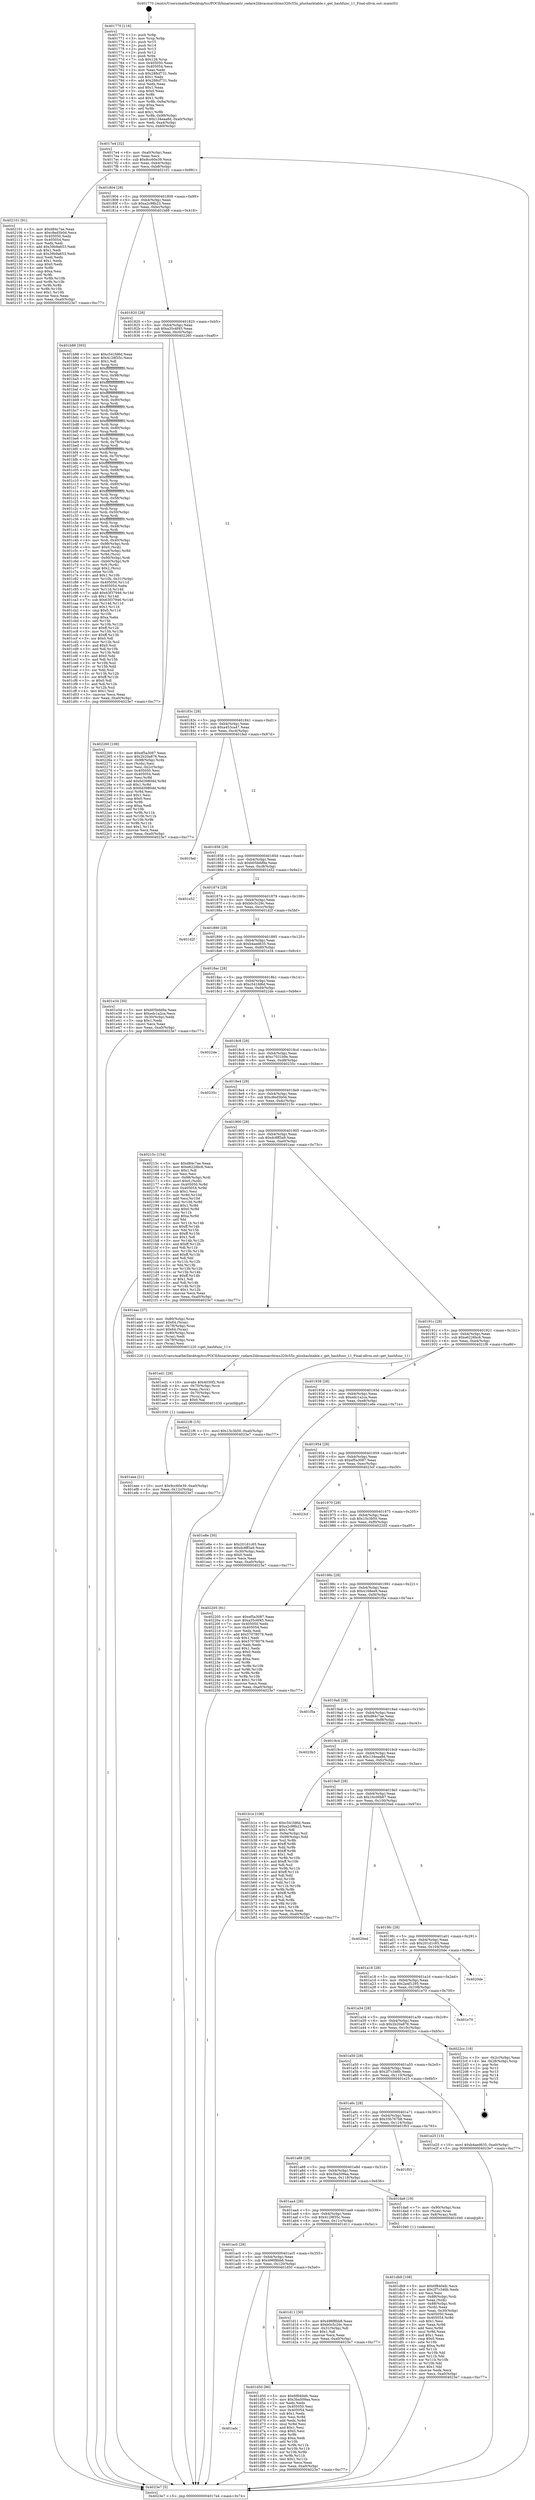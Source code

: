 digraph "0x401770" {
  label = "0x401770 (/mnt/c/Users/mathe/Desktop/tcc/POCII/binaries/extr_radare2librasmarchtms320c55x_plushashtable.c_get_hashfunc_11_Final-ollvm.out::main(0))"
  labelloc = "t"
  node[shape=record]

  Entry [label="",width=0.3,height=0.3,shape=circle,fillcolor=black,style=filled]
  "0x4017e4" [label="{
     0x4017e4 [32]\l
     | [instrs]\l
     &nbsp;&nbsp;0x4017e4 \<+6\>: mov -0xa0(%rbp),%eax\l
     &nbsp;&nbsp;0x4017ea \<+2\>: mov %eax,%ecx\l
     &nbsp;&nbsp;0x4017ec \<+6\>: sub $0x9cc60e39,%ecx\l
     &nbsp;&nbsp;0x4017f2 \<+6\>: mov %eax,-0xb4(%rbp)\l
     &nbsp;&nbsp;0x4017f8 \<+6\>: mov %ecx,-0xb8(%rbp)\l
     &nbsp;&nbsp;0x4017fe \<+6\>: je 0000000000402101 \<main+0x991\>\l
  }"]
  "0x402101" [label="{
     0x402101 [91]\l
     | [instrs]\l
     &nbsp;&nbsp;0x402101 \<+5\>: mov $0xd84c7ae,%eax\l
     &nbsp;&nbsp;0x402106 \<+5\>: mov $0xc8ed5b0d,%ecx\l
     &nbsp;&nbsp;0x40210b \<+7\>: mov 0x405050,%edx\l
     &nbsp;&nbsp;0x402112 \<+7\>: mov 0x405054,%esi\l
     &nbsp;&nbsp;0x402119 \<+2\>: mov %edx,%edi\l
     &nbsp;&nbsp;0x40211b \<+6\>: add $0x39b9a653,%edi\l
     &nbsp;&nbsp;0x402121 \<+3\>: sub $0x1,%edi\l
     &nbsp;&nbsp;0x402124 \<+6\>: sub $0x39b9a653,%edi\l
     &nbsp;&nbsp;0x40212a \<+3\>: imul %edi,%edx\l
     &nbsp;&nbsp;0x40212d \<+3\>: and $0x1,%edx\l
     &nbsp;&nbsp;0x402130 \<+3\>: cmp $0x0,%edx\l
     &nbsp;&nbsp;0x402133 \<+4\>: sete %r8b\l
     &nbsp;&nbsp;0x402137 \<+3\>: cmp $0xa,%esi\l
     &nbsp;&nbsp;0x40213a \<+4\>: setl %r9b\l
     &nbsp;&nbsp;0x40213e \<+3\>: mov %r8b,%r10b\l
     &nbsp;&nbsp;0x402141 \<+3\>: and %r9b,%r10b\l
     &nbsp;&nbsp;0x402144 \<+3\>: xor %r9b,%r8b\l
     &nbsp;&nbsp;0x402147 \<+3\>: or %r8b,%r10b\l
     &nbsp;&nbsp;0x40214a \<+4\>: test $0x1,%r10b\l
     &nbsp;&nbsp;0x40214e \<+3\>: cmovne %ecx,%eax\l
     &nbsp;&nbsp;0x402151 \<+6\>: mov %eax,-0xa0(%rbp)\l
     &nbsp;&nbsp;0x402157 \<+5\>: jmp 00000000004023e7 \<main+0xc77\>\l
  }"]
  "0x401804" [label="{
     0x401804 [28]\l
     | [instrs]\l
     &nbsp;&nbsp;0x401804 \<+5\>: jmp 0000000000401809 \<main+0x99\>\l
     &nbsp;&nbsp;0x401809 \<+6\>: mov -0xb4(%rbp),%eax\l
     &nbsp;&nbsp;0x40180f \<+5\>: sub $0xa2c98b23,%eax\l
     &nbsp;&nbsp;0x401814 \<+6\>: mov %eax,-0xbc(%rbp)\l
     &nbsp;&nbsp;0x40181a \<+6\>: je 0000000000401b88 \<main+0x418\>\l
  }"]
  Exit [label="",width=0.3,height=0.3,shape=circle,fillcolor=black,style=filled,peripheries=2]
  "0x401b88" [label="{
     0x401b88 [393]\l
     | [instrs]\l
     &nbsp;&nbsp;0x401b88 \<+5\>: mov $0xc541fd6d,%eax\l
     &nbsp;&nbsp;0x401b8d \<+5\>: mov $0x4128f35c,%ecx\l
     &nbsp;&nbsp;0x401b92 \<+2\>: mov $0x1,%dl\l
     &nbsp;&nbsp;0x401b94 \<+3\>: mov %rsp,%rsi\l
     &nbsp;&nbsp;0x401b97 \<+4\>: add $0xfffffffffffffff0,%rsi\l
     &nbsp;&nbsp;0x401b9b \<+3\>: mov %rsi,%rsp\l
     &nbsp;&nbsp;0x401b9e \<+7\>: mov %rsi,-0x98(%rbp)\l
     &nbsp;&nbsp;0x401ba5 \<+3\>: mov %rsp,%rsi\l
     &nbsp;&nbsp;0x401ba8 \<+4\>: add $0xfffffffffffffff0,%rsi\l
     &nbsp;&nbsp;0x401bac \<+3\>: mov %rsi,%rsp\l
     &nbsp;&nbsp;0x401baf \<+3\>: mov %rsp,%rdi\l
     &nbsp;&nbsp;0x401bb2 \<+4\>: add $0xfffffffffffffff0,%rdi\l
     &nbsp;&nbsp;0x401bb6 \<+3\>: mov %rdi,%rsp\l
     &nbsp;&nbsp;0x401bb9 \<+7\>: mov %rdi,-0x90(%rbp)\l
     &nbsp;&nbsp;0x401bc0 \<+3\>: mov %rsp,%rdi\l
     &nbsp;&nbsp;0x401bc3 \<+4\>: add $0xfffffffffffffff0,%rdi\l
     &nbsp;&nbsp;0x401bc7 \<+3\>: mov %rdi,%rsp\l
     &nbsp;&nbsp;0x401bca \<+7\>: mov %rdi,-0x88(%rbp)\l
     &nbsp;&nbsp;0x401bd1 \<+3\>: mov %rsp,%rdi\l
     &nbsp;&nbsp;0x401bd4 \<+4\>: add $0xfffffffffffffff0,%rdi\l
     &nbsp;&nbsp;0x401bd8 \<+3\>: mov %rdi,%rsp\l
     &nbsp;&nbsp;0x401bdb \<+4\>: mov %rdi,-0x80(%rbp)\l
     &nbsp;&nbsp;0x401bdf \<+3\>: mov %rsp,%rdi\l
     &nbsp;&nbsp;0x401be2 \<+4\>: add $0xfffffffffffffff0,%rdi\l
     &nbsp;&nbsp;0x401be6 \<+3\>: mov %rdi,%rsp\l
     &nbsp;&nbsp;0x401be9 \<+4\>: mov %rdi,-0x78(%rbp)\l
     &nbsp;&nbsp;0x401bed \<+3\>: mov %rsp,%rdi\l
     &nbsp;&nbsp;0x401bf0 \<+4\>: add $0xfffffffffffffff0,%rdi\l
     &nbsp;&nbsp;0x401bf4 \<+3\>: mov %rdi,%rsp\l
     &nbsp;&nbsp;0x401bf7 \<+4\>: mov %rdi,-0x70(%rbp)\l
     &nbsp;&nbsp;0x401bfb \<+3\>: mov %rsp,%rdi\l
     &nbsp;&nbsp;0x401bfe \<+4\>: add $0xfffffffffffffff0,%rdi\l
     &nbsp;&nbsp;0x401c02 \<+3\>: mov %rdi,%rsp\l
     &nbsp;&nbsp;0x401c05 \<+4\>: mov %rdi,-0x68(%rbp)\l
     &nbsp;&nbsp;0x401c09 \<+3\>: mov %rsp,%rdi\l
     &nbsp;&nbsp;0x401c0c \<+4\>: add $0xfffffffffffffff0,%rdi\l
     &nbsp;&nbsp;0x401c10 \<+3\>: mov %rdi,%rsp\l
     &nbsp;&nbsp;0x401c13 \<+4\>: mov %rdi,-0x60(%rbp)\l
     &nbsp;&nbsp;0x401c17 \<+3\>: mov %rsp,%rdi\l
     &nbsp;&nbsp;0x401c1a \<+4\>: add $0xfffffffffffffff0,%rdi\l
     &nbsp;&nbsp;0x401c1e \<+3\>: mov %rdi,%rsp\l
     &nbsp;&nbsp;0x401c21 \<+4\>: mov %rdi,-0x58(%rbp)\l
     &nbsp;&nbsp;0x401c25 \<+3\>: mov %rsp,%rdi\l
     &nbsp;&nbsp;0x401c28 \<+4\>: add $0xfffffffffffffff0,%rdi\l
     &nbsp;&nbsp;0x401c2c \<+3\>: mov %rdi,%rsp\l
     &nbsp;&nbsp;0x401c2f \<+4\>: mov %rdi,-0x50(%rbp)\l
     &nbsp;&nbsp;0x401c33 \<+3\>: mov %rsp,%rdi\l
     &nbsp;&nbsp;0x401c36 \<+4\>: add $0xfffffffffffffff0,%rdi\l
     &nbsp;&nbsp;0x401c3a \<+3\>: mov %rdi,%rsp\l
     &nbsp;&nbsp;0x401c3d \<+4\>: mov %rdi,-0x48(%rbp)\l
     &nbsp;&nbsp;0x401c41 \<+3\>: mov %rsp,%rdi\l
     &nbsp;&nbsp;0x401c44 \<+4\>: add $0xfffffffffffffff0,%rdi\l
     &nbsp;&nbsp;0x401c48 \<+3\>: mov %rdi,%rsp\l
     &nbsp;&nbsp;0x401c4b \<+4\>: mov %rdi,-0x40(%rbp)\l
     &nbsp;&nbsp;0x401c4f \<+7\>: mov -0x98(%rbp),%rdi\l
     &nbsp;&nbsp;0x401c56 \<+6\>: movl $0x0,(%rdi)\l
     &nbsp;&nbsp;0x401c5c \<+7\>: mov -0xa4(%rbp),%r8d\l
     &nbsp;&nbsp;0x401c63 \<+3\>: mov %r8d,(%rsi)\l
     &nbsp;&nbsp;0x401c66 \<+7\>: mov -0x90(%rbp),%rdi\l
     &nbsp;&nbsp;0x401c6d \<+7\>: mov -0xb0(%rbp),%r9\l
     &nbsp;&nbsp;0x401c74 \<+3\>: mov %r9,(%rdi)\l
     &nbsp;&nbsp;0x401c77 \<+3\>: cmpl $0x2,(%rsi)\l
     &nbsp;&nbsp;0x401c7a \<+4\>: setne %r10b\l
     &nbsp;&nbsp;0x401c7e \<+4\>: and $0x1,%r10b\l
     &nbsp;&nbsp;0x401c82 \<+4\>: mov %r10b,-0x31(%rbp)\l
     &nbsp;&nbsp;0x401c86 \<+8\>: mov 0x405050,%r11d\l
     &nbsp;&nbsp;0x401c8e \<+7\>: mov 0x405054,%ebx\l
     &nbsp;&nbsp;0x401c95 \<+3\>: mov %r11d,%r14d\l
     &nbsp;&nbsp;0x401c98 \<+7\>: add $0x63f37946,%r14d\l
     &nbsp;&nbsp;0x401c9f \<+4\>: sub $0x1,%r14d\l
     &nbsp;&nbsp;0x401ca3 \<+7\>: sub $0x63f37946,%r14d\l
     &nbsp;&nbsp;0x401caa \<+4\>: imul %r14d,%r11d\l
     &nbsp;&nbsp;0x401cae \<+4\>: and $0x1,%r11d\l
     &nbsp;&nbsp;0x401cb2 \<+4\>: cmp $0x0,%r11d\l
     &nbsp;&nbsp;0x401cb6 \<+4\>: sete %r10b\l
     &nbsp;&nbsp;0x401cba \<+3\>: cmp $0xa,%ebx\l
     &nbsp;&nbsp;0x401cbd \<+4\>: setl %r15b\l
     &nbsp;&nbsp;0x401cc1 \<+3\>: mov %r10b,%r12b\l
     &nbsp;&nbsp;0x401cc4 \<+4\>: xor $0xff,%r12b\l
     &nbsp;&nbsp;0x401cc8 \<+3\>: mov %r15b,%r13b\l
     &nbsp;&nbsp;0x401ccb \<+4\>: xor $0xff,%r13b\l
     &nbsp;&nbsp;0x401ccf \<+3\>: xor $0x0,%dl\l
     &nbsp;&nbsp;0x401cd2 \<+3\>: mov %r12b,%sil\l
     &nbsp;&nbsp;0x401cd5 \<+4\>: and $0x0,%sil\l
     &nbsp;&nbsp;0x401cd9 \<+3\>: and %dl,%r10b\l
     &nbsp;&nbsp;0x401cdc \<+3\>: mov %r13b,%dil\l
     &nbsp;&nbsp;0x401cdf \<+4\>: and $0x0,%dil\l
     &nbsp;&nbsp;0x401ce3 \<+3\>: and %dl,%r15b\l
     &nbsp;&nbsp;0x401ce6 \<+3\>: or %r10b,%sil\l
     &nbsp;&nbsp;0x401ce9 \<+3\>: or %r15b,%dil\l
     &nbsp;&nbsp;0x401cec \<+3\>: xor %dil,%sil\l
     &nbsp;&nbsp;0x401cef \<+3\>: or %r13b,%r12b\l
     &nbsp;&nbsp;0x401cf2 \<+4\>: xor $0xff,%r12b\l
     &nbsp;&nbsp;0x401cf6 \<+3\>: or $0x0,%dl\l
     &nbsp;&nbsp;0x401cf9 \<+3\>: and %dl,%r12b\l
     &nbsp;&nbsp;0x401cfc \<+3\>: or %r12b,%sil\l
     &nbsp;&nbsp;0x401cff \<+4\>: test $0x1,%sil\l
     &nbsp;&nbsp;0x401d03 \<+3\>: cmovne %ecx,%eax\l
     &nbsp;&nbsp;0x401d06 \<+6\>: mov %eax,-0xa0(%rbp)\l
     &nbsp;&nbsp;0x401d0c \<+5\>: jmp 00000000004023e7 \<main+0xc77\>\l
  }"]
  "0x401820" [label="{
     0x401820 [28]\l
     | [instrs]\l
     &nbsp;&nbsp;0x401820 \<+5\>: jmp 0000000000401825 \<main+0xb5\>\l
     &nbsp;&nbsp;0x401825 \<+6\>: mov -0xb4(%rbp),%eax\l
     &nbsp;&nbsp;0x40182b \<+5\>: sub $0xa35c6f45,%eax\l
     &nbsp;&nbsp;0x401830 \<+6\>: mov %eax,-0xc0(%rbp)\l
     &nbsp;&nbsp;0x401836 \<+6\>: je 0000000000402260 \<main+0xaf0\>\l
  }"]
  "0x401eee" [label="{
     0x401eee [21]\l
     | [instrs]\l
     &nbsp;&nbsp;0x401eee \<+10\>: movl $0x9cc60e39,-0xa0(%rbp)\l
     &nbsp;&nbsp;0x401ef8 \<+6\>: mov %eax,-0x12c(%rbp)\l
     &nbsp;&nbsp;0x401efe \<+5\>: jmp 00000000004023e7 \<main+0xc77\>\l
  }"]
  "0x402260" [label="{
     0x402260 [108]\l
     | [instrs]\l
     &nbsp;&nbsp;0x402260 \<+5\>: mov $0xef5a3087,%eax\l
     &nbsp;&nbsp;0x402265 \<+5\>: mov $0x2b20a876,%ecx\l
     &nbsp;&nbsp;0x40226a \<+7\>: mov -0x98(%rbp),%rdx\l
     &nbsp;&nbsp;0x402271 \<+2\>: mov (%rdx),%esi\l
     &nbsp;&nbsp;0x402273 \<+3\>: mov %esi,-0x2c(%rbp)\l
     &nbsp;&nbsp;0x402276 \<+7\>: mov 0x405050,%esi\l
     &nbsp;&nbsp;0x40227d \<+7\>: mov 0x405054,%edi\l
     &nbsp;&nbsp;0x402284 \<+3\>: mov %esi,%r8d\l
     &nbsp;&nbsp;0x402287 \<+7\>: add $0x6d3980dd,%r8d\l
     &nbsp;&nbsp;0x40228e \<+4\>: sub $0x1,%r8d\l
     &nbsp;&nbsp;0x402292 \<+7\>: sub $0x6d3980dd,%r8d\l
     &nbsp;&nbsp;0x402299 \<+4\>: imul %r8d,%esi\l
     &nbsp;&nbsp;0x40229d \<+3\>: and $0x1,%esi\l
     &nbsp;&nbsp;0x4022a0 \<+3\>: cmp $0x0,%esi\l
     &nbsp;&nbsp;0x4022a3 \<+4\>: sete %r9b\l
     &nbsp;&nbsp;0x4022a7 \<+3\>: cmp $0xa,%edi\l
     &nbsp;&nbsp;0x4022aa \<+4\>: setl %r10b\l
     &nbsp;&nbsp;0x4022ae \<+3\>: mov %r9b,%r11b\l
     &nbsp;&nbsp;0x4022b1 \<+3\>: and %r10b,%r11b\l
     &nbsp;&nbsp;0x4022b4 \<+3\>: xor %r10b,%r9b\l
     &nbsp;&nbsp;0x4022b7 \<+3\>: or %r9b,%r11b\l
     &nbsp;&nbsp;0x4022ba \<+4\>: test $0x1,%r11b\l
     &nbsp;&nbsp;0x4022be \<+3\>: cmovne %ecx,%eax\l
     &nbsp;&nbsp;0x4022c1 \<+6\>: mov %eax,-0xa0(%rbp)\l
     &nbsp;&nbsp;0x4022c7 \<+5\>: jmp 00000000004023e7 \<main+0xc77\>\l
  }"]
  "0x40183c" [label="{
     0x40183c [28]\l
     | [instrs]\l
     &nbsp;&nbsp;0x40183c \<+5\>: jmp 0000000000401841 \<main+0xd1\>\l
     &nbsp;&nbsp;0x401841 \<+6\>: mov -0xb4(%rbp),%eax\l
     &nbsp;&nbsp;0x401847 \<+5\>: sub $0xa453ca47,%eax\l
     &nbsp;&nbsp;0x40184c \<+6\>: mov %eax,-0xc4(%rbp)\l
     &nbsp;&nbsp;0x401852 \<+6\>: je 0000000000401fed \<main+0x87d\>\l
  }"]
  "0x401ed1" [label="{
     0x401ed1 [29]\l
     | [instrs]\l
     &nbsp;&nbsp;0x401ed1 \<+10\>: movabs $0x4030f2,%rdi\l
     &nbsp;&nbsp;0x401edb \<+4\>: mov -0x70(%rbp),%rcx\l
     &nbsp;&nbsp;0x401edf \<+2\>: mov %eax,(%rcx)\l
     &nbsp;&nbsp;0x401ee1 \<+4\>: mov -0x70(%rbp),%rcx\l
     &nbsp;&nbsp;0x401ee5 \<+2\>: mov (%rcx),%esi\l
     &nbsp;&nbsp;0x401ee7 \<+2\>: mov $0x0,%al\l
     &nbsp;&nbsp;0x401ee9 \<+5\>: call 0000000000401030 \<printf@plt\>\l
     | [calls]\l
     &nbsp;&nbsp;0x401030 \{1\} (unknown)\l
  }"]
  "0x401fed" [label="{
     0x401fed\l
  }", style=dashed]
  "0x401858" [label="{
     0x401858 [28]\l
     | [instrs]\l
     &nbsp;&nbsp;0x401858 \<+5\>: jmp 000000000040185d \<main+0xed\>\l
     &nbsp;&nbsp;0x40185d \<+6\>: mov -0xb4(%rbp),%eax\l
     &nbsp;&nbsp;0x401863 \<+5\>: sub $0xb05bdd9a,%eax\l
     &nbsp;&nbsp;0x401868 \<+6\>: mov %eax,-0xc8(%rbp)\l
     &nbsp;&nbsp;0x40186e \<+6\>: je 0000000000401e52 \<main+0x6e2\>\l
  }"]
  "0x401db9" [label="{
     0x401db9 [108]\l
     | [instrs]\l
     &nbsp;&nbsp;0x401db9 \<+5\>: mov $0x6f840efc,%ecx\l
     &nbsp;&nbsp;0x401dbe \<+5\>: mov $0x2f7c346b,%edx\l
     &nbsp;&nbsp;0x401dc3 \<+2\>: xor %esi,%esi\l
     &nbsp;&nbsp;0x401dc5 \<+7\>: mov -0x88(%rbp),%rdi\l
     &nbsp;&nbsp;0x401dcc \<+2\>: mov %eax,(%rdi)\l
     &nbsp;&nbsp;0x401dce \<+7\>: mov -0x88(%rbp),%rdi\l
     &nbsp;&nbsp;0x401dd5 \<+2\>: mov (%rdi),%eax\l
     &nbsp;&nbsp;0x401dd7 \<+3\>: mov %eax,-0x30(%rbp)\l
     &nbsp;&nbsp;0x401dda \<+7\>: mov 0x405050,%eax\l
     &nbsp;&nbsp;0x401de1 \<+8\>: mov 0x405054,%r8d\l
     &nbsp;&nbsp;0x401de9 \<+3\>: sub $0x1,%esi\l
     &nbsp;&nbsp;0x401dec \<+3\>: mov %eax,%r9d\l
     &nbsp;&nbsp;0x401def \<+3\>: add %esi,%r9d\l
     &nbsp;&nbsp;0x401df2 \<+4\>: imul %r9d,%eax\l
     &nbsp;&nbsp;0x401df6 \<+3\>: and $0x1,%eax\l
     &nbsp;&nbsp;0x401df9 \<+3\>: cmp $0x0,%eax\l
     &nbsp;&nbsp;0x401dfc \<+4\>: sete %r10b\l
     &nbsp;&nbsp;0x401e00 \<+4\>: cmp $0xa,%r8d\l
     &nbsp;&nbsp;0x401e04 \<+4\>: setl %r11b\l
     &nbsp;&nbsp;0x401e08 \<+3\>: mov %r10b,%bl\l
     &nbsp;&nbsp;0x401e0b \<+3\>: and %r11b,%bl\l
     &nbsp;&nbsp;0x401e0e \<+3\>: xor %r11b,%r10b\l
     &nbsp;&nbsp;0x401e11 \<+3\>: or %r10b,%bl\l
     &nbsp;&nbsp;0x401e14 \<+3\>: test $0x1,%bl\l
     &nbsp;&nbsp;0x401e17 \<+3\>: cmovne %edx,%ecx\l
     &nbsp;&nbsp;0x401e1a \<+6\>: mov %ecx,-0xa0(%rbp)\l
     &nbsp;&nbsp;0x401e20 \<+5\>: jmp 00000000004023e7 \<main+0xc77\>\l
  }"]
  "0x401e52" [label="{
     0x401e52\l
  }", style=dashed]
  "0x401874" [label="{
     0x401874 [28]\l
     | [instrs]\l
     &nbsp;&nbsp;0x401874 \<+5\>: jmp 0000000000401879 \<main+0x109\>\l
     &nbsp;&nbsp;0x401879 \<+6\>: mov -0xb4(%rbp),%eax\l
     &nbsp;&nbsp;0x40187f \<+5\>: sub $0xb0c5c29c,%eax\l
     &nbsp;&nbsp;0x401884 \<+6\>: mov %eax,-0xcc(%rbp)\l
     &nbsp;&nbsp;0x40188a \<+6\>: je 0000000000401d2f \<main+0x5bf\>\l
  }"]
  "0x401adc" [label="{
     0x401adc\l
  }", style=dashed]
  "0x401d2f" [label="{
     0x401d2f\l
  }", style=dashed]
  "0x401890" [label="{
     0x401890 [28]\l
     | [instrs]\l
     &nbsp;&nbsp;0x401890 \<+5\>: jmp 0000000000401895 \<main+0x125\>\l
     &nbsp;&nbsp;0x401895 \<+6\>: mov -0xb4(%rbp),%eax\l
     &nbsp;&nbsp;0x40189b \<+5\>: sub $0xb4aed635,%eax\l
     &nbsp;&nbsp;0x4018a0 \<+6\>: mov %eax,-0xd0(%rbp)\l
     &nbsp;&nbsp;0x4018a6 \<+6\>: je 0000000000401e34 \<main+0x6c4\>\l
  }"]
  "0x401d50" [label="{
     0x401d50 [86]\l
     | [instrs]\l
     &nbsp;&nbsp;0x401d50 \<+5\>: mov $0x6f840efc,%eax\l
     &nbsp;&nbsp;0x401d55 \<+5\>: mov $0x3ba509aa,%ecx\l
     &nbsp;&nbsp;0x401d5a \<+2\>: xor %edx,%edx\l
     &nbsp;&nbsp;0x401d5c \<+7\>: mov 0x405050,%esi\l
     &nbsp;&nbsp;0x401d63 \<+7\>: mov 0x405054,%edi\l
     &nbsp;&nbsp;0x401d6a \<+3\>: sub $0x1,%edx\l
     &nbsp;&nbsp;0x401d6d \<+3\>: mov %esi,%r8d\l
     &nbsp;&nbsp;0x401d70 \<+3\>: add %edx,%r8d\l
     &nbsp;&nbsp;0x401d73 \<+4\>: imul %r8d,%esi\l
     &nbsp;&nbsp;0x401d77 \<+3\>: and $0x1,%esi\l
     &nbsp;&nbsp;0x401d7a \<+3\>: cmp $0x0,%esi\l
     &nbsp;&nbsp;0x401d7d \<+4\>: sete %r9b\l
     &nbsp;&nbsp;0x401d81 \<+3\>: cmp $0xa,%edi\l
     &nbsp;&nbsp;0x401d84 \<+4\>: setl %r10b\l
     &nbsp;&nbsp;0x401d88 \<+3\>: mov %r9b,%r11b\l
     &nbsp;&nbsp;0x401d8b \<+3\>: and %r10b,%r11b\l
     &nbsp;&nbsp;0x401d8e \<+3\>: xor %r10b,%r9b\l
     &nbsp;&nbsp;0x401d91 \<+3\>: or %r9b,%r11b\l
     &nbsp;&nbsp;0x401d94 \<+4\>: test $0x1,%r11b\l
     &nbsp;&nbsp;0x401d98 \<+3\>: cmovne %ecx,%eax\l
     &nbsp;&nbsp;0x401d9b \<+6\>: mov %eax,-0xa0(%rbp)\l
     &nbsp;&nbsp;0x401da1 \<+5\>: jmp 00000000004023e7 \<main+0xc77\>\l
  }"]
  "0x401e34" [label="{
     0x401e34 [30]\l
     | [instrs]\l
     &nbsp;&nbsp;0x401e34 \<+5\>: mov $0xb05bdd9a,%eax\l
     &nbsp;&nbsp;0x401e39 \<+5\>: mov $0xedc1a2ca,%ecx\l
     &nbsp;&nbsp;0x401e3e \<+3\>: mov -0x30(%rbp),%edx\l
     &nbsp;&nbsp;0x401e41 \<+3\>: cmp $0x1,%edx\l
     &nbsp;&nbsp;0x401e44 \<+3\>: cmovl %ecx,%eax\l
     &nbsp;&nbsp;0x401e47 \<+6\>: mov %eax,-0xa0(%rbp)\l
     &nbsp;&nbsp;0x401e4d \<+5\>: jmp 00000000004023e7 \<main+0xc77\>\l
  }"]
  "0x4018ac" [label="{
     0x4018ac [28]\l
     | [instrs]\l
     &nbsp;&nbsp;0x4018ac \<+5\>: jmp 00000000004018b1 \<main+0x141\>\l
     &nbsp;&nbsp;0x4018b1 \<+6\>: mov -0xb4(%rbp),%eax\l
     &nbsp;&nbsp;0x4018b7 \<+5\>: sub $0xc541fd6d,%eax\l
     &nbsp;&nbsp;0x4018bc \<+6\>: mov %eax,-0xd4(%rbp)\l
     &nbsp;&nbsp;0x4018c2 \<+6\>: je 00000000004022de \<main+0xb6e\>\l
  }"]
  "0x401ac0" [label="{
     0x401ac0 [28]\l
     | [instrs]\l
     &nbsp;&nbsp;0x401ac0 \<+5\>: jmp 0000000000401ac5 \<main+0x355\>\l
     &nbsp;&nbsp;0x401ac5 \<+6\>: mov -0xb4(%rbp),%eax\l
     &nbsp;&nbsp;0x401acb \<+5\>: sub $0x496f8bb8,%eax\l
     &nbsp;&nbsp;0x401ad0 \<+6\>: mov %eax,-0x120(%rbp)\l
     &nbsp;&nbsp;0x401ad6 \<+6\>: je 0000000000401d50 \<main+0x5e0\>\l
  }"]
  "0x4022de" [label="{
     0x4022de\l
  }", style=dashed]
  "0x4018c8" [label="{
     0x4018c8 [28]\l
     | [instrs]\l
     &nbsp;&nbsp;0x4018c8 \<+5\>: jmp 00000000004018cd \<main+0x15d\>\l
     &nbsp;&nbsp;0x4018cd \<+6\>: mov -0xb4(%rbp),%eax\l
     &nbsp;&nbsp;0x4018d3 \<+5\>: sub $0xc7031b9e,%eax\l
     &nbsp;&nbsp;0x4018d8 \<+6\>: mov %eax,-0xd8(%rbp)\l
     &nbsp;&nbsp;0x4018de \<+6\>: je 000000000040235c \<main+0xbec\>\l
  }"]
  "0x401d11" [label="{
     0x401d11 [30]\l
     | [instrs]\l
     &nbsp;&nbsp;0x401d11 \<+5\>: mov $0x496f8bb8,%eax\l
     &nbsp;&nbsp;0x401d16 \<+5\>: mov $0xb0c5c29c,%ecx\l
     &nbsp;&nbsp;0x401d1b \<+3\>: mov -0x31(%rbp),%dl\l
     &nbsp;&nbsp;0x401d1e \<+3\>: test $0x1,%dl\l
     &nbsp;&nbsp;0x401d21 \<+3\>: cmovne %ecx,%eax\l
     &nbsp;&nbsp;0x401d24 \<+6\>: mov %eax,-0xa0(%rbp)\l
     &nbsp;&nbsp;0x401d2a \<+5\>: jmp 00000000004023e7 \<main+0xc77\>\l
  }"]
  "0x40235c" [label="{
     0x40235c\l
  }", style=dashed]
  "0x4018e4" [label="{
     0x4018e4 [28]\l
     | [instrs]\l
     &nbsp;&nbsp;0x4018e4 \<+5\>: jmp 00000000004018e9 \<main+0x179\>\l
     &nbsp;&nbsp;0x4018e9 \<+6\>: mov -0xb4(%rbp),%eax\l
     &nbsp;&nbsp;0x4018ef \<+5\>: sub $0xc8ed5b0d,%eax\l
     &nbsp;&nbsp;0x4018f4 \<+6\>: mov %eax,-0xdc(%rbp)\l
     &nbsp;&nbsp;0x4018fa \<+6\>: je 000000000040215c \<main+0x9ec\>\l
  }"]
  "0x401aa4" [label="{
     0x401aa4 [28]\l
     | [instrs]\l
     &nbsp;&nbsp;0x401aa4 \<+5\>: jmp 0000000000401aa9 \<main+0x339\>\l
     &nbsp;&nbsp;0x401aa9 \<+6\>: mov -0xb4(%rbp),%eax\l
     &nbsp;&nbsp;0x401aaf \<+5\>: sub $0x4128f35c,%eax\l
     &nbsp;&nbsp;0x401ab4 \<+6\>: mov %eax,-0x11c(%rbp)\l
     &nbsp;&nbsp;0x401aba \<+6\>: je 0000000000401d11 \<main+0x5a1\>\l
  }"]
  "0x40215c" [label="{
     0x40215c [154]\l
     | [instrs]\l
     &nbsp;&nbsp;0x40215c \<+5\>: mov $0xd84c7ae,%eax\l
     &nbsp;&nbsp;0x402161 \<+5\>: mov $0xe6226bc6,%ecx\l
     &nbsp;&nbsp;0x402166 \<+2\>: mov $0x1,%dl\l
     &nbsp;&nbsp;0x402168 \<+2\>: xor %esi,%esi\l
     &nbsp;&nbsp;0x40216a \<+7\>: mov -0x98(%rbp),%rdi\l
     &nbsp;&nbsp;0x402171 \<+6\>: movl $0x0,(%rdi)\l
     &nbsp;&nbsp;0x402177 \<+8\>: mov 0x405050,%r8d\l
     &nbsp;&nbsp;0x40217f \<+8\>: mov 0x405054,%r9d\l
     &nbsp;&nbsp;0x402187 \<+3\>: sub $0x1,%esi\l
     &nbsp;&nbsp;0x40218a \<+3\>: mov %r8d,%r10d\l
     &nbsp;&nbsp;0x40218d \<+3\>: add %esi,%r10d\l
     &nbsp;&nbsp;0x402190 \<+4\>: imul %r10d,%r8d\l
     &nbsp;&nbsp;0x402194 \<+4\>: and $0x1,%r8d\l
     &nbsp;&nbsp;0x402198 \<+4\>: cmp $0x0,%r8d\l
     &nbsp;&nbsp;0x40219c \<+4\>: sete %r11b\l
     &nbsp;&nbsp;0x4021a0 \<+4\>: cmp $0xa,%r9d\l
     &nbsp;&nbsp;0x4021a4 \<+3\>: setl %bl\l
     &nbsp;&nbsp;0x4021a7 \<+3\>: mov %r11b,%r14b\l
     &nbsp;&nbsp;0x4021aa \<+4\>: xor $0xff,%r14b\l
     &nbsp;&nbsp;0x4021ae \<+3\>: mov %bl,%r15b\l
     &nbsp;&nbsp;0x4021b1 \<+4\>: xor $0xff,%r15b\l
     &nbsp;&nbsp;0x4021b5 \<+3\>: xor $0x1,%dl\l
     &nbsp;&nbsp;0x4021b8 \<+3\>: mov %r14b,%r12b\l
     &nbsp;&nbsp;0x4021bb \<+4\>: and $0xff,%r12b\l
     &nbsp;&nbsp;0x4021bf \<+3\>: and %dl,%r11b\l
     &nbsp;&nbsp;0x4021c2 \<+3\>: mov %r15b,%r13b\l
     &nbsp;&nbsp;0x4021c5 \<+4\>: and $0xff,%r13b\l
     &nbsp;&nbsp;0x4021c9 \<+2\>: and %dl,%bl\l
     &nbsp;&nbsp;0x4021cb \<+3\>: or %r11b,%r12b\l
     &nbsp;&nbsp;0x4021ce \<+3\>: or %bl,%r13b\l
     &nbsp;&nbsp;0x4021d1 \<+3\>: xor %r13b,%r12b\l
     &nbsp;&nbsp;0x4021d4 \<+3\>: or %r15b,%r14b\l
     &nbsp;&nbsp;0x4021d7 \<+4\>: xor $0xff,%r14b\l
     &nbsp;&nbsp;0x4021db \<+3\>: or $0x1,%dl\l
     &nbsp;&nbsp;0x4021de \<+3\>: and %dl,%r14b\l
     &nbsp;&nbsp;0x4021e1 \<+3\>: or %r14b,%r12b\l
     &nbsp;&nbsp;0x4021e4 \<+4\>: test $0x1,%r12b\l
     &nbsp;&nbsp;0x4021e8 \<+3\>: cmovne %ecx,%eax\l
     &nbsp;&nbsp;0x4021eb \<+6\>: mov %eax,-0xa0(%rbp)\l
     &nbsp;&nbsp;0x4021f1 \<+5\>: jmp 00000000004023e7 \<main+0xc77\>\l
  }"]
  "0x401900" [label="{
     0x401900 [28]\l
     | [instrs]\l
     &nbsp;&nbsp;0x401900 \<+5\>: jmp 0000000000401905 \<main+0x195\>\l
     &nbsp;&nbsp;0x401905 \<+6\>: mov -0xb4(%rbp),%eax\l
     &nbsp;&nbsp;0x40190b \<+5\>: sub $0xdc8ff3a9,%eax\l
     &nbsp;&nbsp;0x401910 \<+6\>: mov %eax,-0xe0(%rbp)\l
     &nbsp;&nbsp;0x401916 \<+6\>: je 0000000000401eac \<main+0x73c\>\l
  }"]
  "0x401da6" [label="{
     0x401da6 [19]\l
     | [instrs]\l
     &nbsp;&nbsp;0x401da6 \<+7\>: mov -0x90(%rbp),%rax\l
     &nbsp;&nbsp;0x401dad \<+3\>: mov (%rax),%rax\l
     &nbsp;&nbsp;0x401db0 \<+4\>: mov 0x8(%rax),%rdi\l
     &nbsp;&nbsp;0x401db4 \<+5\>: call 0000000000401040 \<atoi@plt\>\l
     | [calls]\l
     &nbsp;&nbsp;0x401040 \{1\} (unknown)\l
  }"]
  "0x401eac" [label="{
     0x401eac [37]\l
     | [instrs]\l
     &nbsp;&nbsp;0x401eac \<+4\>: mov -0x80(%rbp),%rax\l
     &nbsp;&nbsp;0x401eb0 \<+6\>: movl $0x64,(%rax)\l
     &nbsp;&nbsp;0x401eb6 \<+4\>: mov -0x78(%rbp),%rax\l
     &nbsp;&nbsp;0x401eba \<+6\>: movl $0x64,(%rax)\l
     &nbsp;&nbsp;0x401ec0 \<+4\>: mov -0x80(%rbp),%rax\l
     &nbsp;&nbsp;0x401ec4 \<+2\>: mov (%rax),%edi\l
     &nbsp;&nbsp;0x401ec6 \<+4\>: mov -0x78(%rbp),%rax\l
     &nbsp;&nbsp;0x401eca \<+2\>: mov (%rax),%esi\l
     &nbsp;&nbsp;0x401ecc \<+5\>: call 0000000000401220 \<get_hashfunc_11\>\l
     | [calls]\l
     &nbsp;&nbsp;0x401220 \{1\} (/mnt/c/Users/mathe/Desktop/tcc/POCII/binaries/extr_radare2librasmarchtms320c55x_plushashtable.c_get_hashfunc_11_Final-ollvm.out::get_hashfunc_11)\l
  }"]
  "0x40191c" [label="{
     0x40191c [28]\l
     | [instrs]\l
     &nbsp;&nbsp;0x40191c \<+5\>: jmp 0000000000401921 \<main+0x1b1\>\l
     &nbsp;&nbsp;0x401921 \<+6\>: mov -0xb4(%rbp),%eax\l
     &nbsp;&nbsp;0x401927 \<+5\>: sub $0xe6226bc6,%eax\l
     &nbsp;&nbsp;0x40192c \<+6\>: mov %eax,-0xe4(%rbp)\l
     &nbsp;&nbsp;0x401932 \<+6\>: je 00000000004021f6 \<main+0xa86\>\l
  }"]
  "0x401a88" [label="{
     0x401a88 [28]\l
     | [instrs]\l
     &nbsp;&nbsp;0x401a88 \<+5\>: jmp 0000000000401a8d \<main+0x31d\>\l
     &nbsp;&nbsp;0x401a8d \<+6\>: mov -0xb4(%rbp),%eax\l
     &nbsp;&nbsp;0x401a93 \<+5\>: sub $0x3ba509aa,%eax\l
     &nbsp;&nbsp;0x401a98 \<+6\>: mov %eax,-0x118(%rbp)\l
     &nbsp;&nbsp;0x401a9e \<+6\>: je 0000000000401da6 \<main+0x636\>\l
  }"]
  "0x4021f6" [label="{
     0x4021f6 [15]\l
     | [instrs]\l
     &nbsp;&nbsp;0x4021f6 \<+10\>: movl $0x15c3b50,-0xa0(%rbp)\l
     &nbsp;&nbsp;0x402200 \<+5\>: jmp 00000000004023e7 \<main+0xc77\>\l
  }"]
  "0x401938" [label="{
     0x401938 [28]\l
     | [instrs]\l
     &nbsp;&nbsp;0x401938 \<+5\>: jmp 000000000040193d \<main+0x1cd\>\l
     &nbsp;&nbsp;0x40193d \<+6\>: mov -0xb4(%rbp),%eax\l
     &nbsp;&nbsp;0x401943 \<+5\>: sub $0xedc1a2ca,%eax\l
     &nbsp;&nbsp;0x401948 \<+6\>: mov %eax,-0xe8(%rbp)\l
     &nbsp;&nbsp;0x40194e \<+6\>: je 0000000000401e8e \<main+0x71e\>\l
  }"]
  "0x401f03" [label="{
     0x401f03\l
  }", style=dashed]
  "0x401e8e" [label="{
     0x401e8e [30]\l
     | [instrs]\l
     &nbsp;&nbsp;0x401e8e \<+5\>: mov $0x201d1c65,%eax\l
     &nbsp;&nbsp;0x401e93 \<+5\>: mov $0xdc8ff3a9,%ecx\l
     &nbsp;&nbsp;0x401e98 \<+3\>: mov -0x30(%rbp),%edx\l
     &nbsp;&nbsp;0x401e9b \<+3\>: cmp $0x0,%edx\l
     &nbsp;&nbsp;0x401e9e \<+3\>: cmove %ecx,%eax\l
     &nbsp;&nbsp;0x401ea1 \<+6\>: mov %eax,-0xa0(%rbp)\l
     &nbsp;&nbsp;0x401ea7 \<+5\>: jmp 00000000004023e7 \<main+0xc77\>\l
  }"]
  "0x401954" [label="{
     0x401954 [28]\l
     | [instrs]\l
     &nbsp;&nbsp;0x401954 \<+5\>: jmp 0000000000401959 \<main+0x1e9\>\l
     &nbsp;&nbsp;0x401959 \<+6\>: mov -0xb4(%rbp),%eax\l
     &nbsp;&nbsp;0x40195f \<+5\>: sub $0xef5a3087,%eax\l
     &nbsp;&nbsp;0x401964 \<+6\>: mov %eax,-0xec(%rbp)\l
     &nbsp;&nbsp;0x40196a \<+6\>: je 00000000004023cf \<main+0xc5f\>\l
  }"]
  "0x401a6c" [label="{
     0x401a6c [28]\l
     | [instrs]\l
     &nbsp;&nbsp;0x401a6c \<+5\>: jmp 0000000000401a71 \<main+0x301\>\l
     &nbsp;&nbsp;0x401a71 \<+6\>: mov -0xb4(%rbp),%eax\l
     &nbsp;&nbsp;0x401a77 \<+5\>: sub $0x35b767b8,%eax\l
     &nbsp;&nbsp;0x401a7c \<+6\>: mov %eax,-0x114(%rbp)\l
     &nbsp;&nbsp;0x401a82 \<+6\>: je 0000000000401f03 \<main+0x793\>\l
  }"]
  "0x4023cf" [label="{
     0x4023cf\l
  }", style=dashed]
  "0x401970" [label="{
     0x401970 [28]\l
     | [instrs]\l
     &nbsp;&nbsp;0x401970 \<+5\>: jmp 0000000000401975 \<main+0x205\>\l
     &nbsp;&nbsp;0x401975 \<+6\>: mov -0xb4(%rbp),%eax\l
     &nbsp;&nbsp;0x40197b \<+5\>: sub $0x15c3b50,%eax\l
     &nbsp;&nbsp;0x401980 \<+6\>: mov %eax,-0xf0(%rbp)\l
     &nbsp;&nbsp;0x401986 \<+6\>: je 0000000000402205 \<main+0xa95\>\l
  }"]
  "0x401e25" [label="{
     0x401e25 [15]\l
     | [instrs]\l
     &nbsp;&nbsp;0x401e25 \<+10\>: movl $0xb4aed635,-0xa0(%rbp)\l
     &nbsp;&nbsp;0x401e2f \<+5\>: jmp 00000000004023e7 \<main+0xc77\>\l
  }"]
  "0x402205" [label="{
     0x402205 [91]\l
     | [instrs]\l
     &nbsp;&nbsp;0x402205 \<+5\>: mov $0xef5a3087,%eax\l
     &nbsp;&nbsp;0x40220a \<+5\>: mov $0xa35c6f45,%ecx\l
     &nbsp;&nbsp;0x40220f \<+7\>: mov 0x405050,%edx\l
     &nbsp;&nbsp;0x402216 \<+7\>: mov 0x405054,%esi\l
     &nbsp;&nbsp;0x40221d \<+2\>: mov %edx,%edi\l
     &nbsp;&nbsp;0x40221f \<+6\>: add $0x57078079,%edi\l
     &nbsp;&nbsp;0x402225 \<+3\>: sub $0x1,%edi\l
     &nbsp;&nbsp;0x402228 \<+6\>: sub $0x57078079,%edi\l
     &nbsp;&nbsp;0x40222e \<+3\>: imul %edi,%edx\l
     &nbsp;&nbsp;0x402231 \<+3\>: and $0x1,%edx\l
     &nbsp;&nbsp;0x402234 \<+3\>: cmp $0x0,%edx\l
     &nbsp;&nbsp;0x402237 \<+4\>: sete %r8b\l
     &nbsp;&nbsp;0x40223b \<+3\>: cmp $0xa,%esi\l
     &nbsp;&nbsp;0x40223e \<+4\>: setl %r9b\l
     &nbsp;&nbsp;0x402242 \<+3\>: mov %r8b,%r10b\l
     &nbsp;&nbsp;0x402245 \<+3\>: and %r9b,%r10b\l
     &nbsp;&nbsp;0x402248 \<+3\>: xor %r9b,%r8b\l
     &nbsp;&nbsp;0x40224b \<+3\>: or %r8b,%r10b\l
     &nbsp;&nbsp;0x40224e \<+4\>: test $0x1,%r10b\l
     &nbsp;&nbsp;0x402252 \<+3\>: cmovne %ecx,%eax\l
     &nbsp;&nbsp;0x402255 \<+6\>: mov %eax,-0xa0(%rbp)\l
     &nbsp;&nbsp;0x40225b \<+5\>: jmp 00000000004023e7 \<main+0xc77\>\l
  }"]
  "0x40198c" [label="{
     0x40198c [28]\l
     | [instrs]\l
     &nbsp;&nbsp;0x40198c \<+5\>: jmp 0000000000401991 \<main+0x221\>\l
     &nbsp;&nbsp;0x401991 \<+6\>: mov -0xb4(%rbp),%eax\l
     &nbsp;&nbsp;0x401997 \<+5\>: sub $0x4168ee9,%eax\l
     &nbsp;&nbsp;0x40199c \<+6\>: mov %eax,-0xf4(%rbp)\l
     &nbsp;&nbsp;0x4019a2 \<+6\>: je 0000000000401f5a \<main+0x7ea\>\l
  }"]
  "0x401a50" [label="{
     0x401a50 [28]\l
     | [instrs]\l
     &nbsp;&nbsp;0x401a50 \<+5\>: jmp 0000000000401a55 \<main+0x2e5\>\l
     &nbsp;&nbsp;0x401a55 \<+6\>: mov -0xb4(%rbp),%eax\l
     &nbsp;&nbsp;0x401a5b \<+5\>: sub $0x2f7c346b,%eax\l
     &nbsp;&nbsp;0x401a60 \<+6\>: mov %eax,-0x110(%rbp)\l
     &nbsp;&nbsp;0x401a66 \<+6\>: je 0000000000401e25 \<main+0x6b5\>\l
  }"]
  "0x401f5a" [label="{
     0x401f5a\l
  }", style=dashed]
  "0x4019a8" [label="{
     0x4019a8 [28]\l
     | [instrs]\l
     &nbsp;&nbsp;0x4019a8 \<+5\>: jmp 00000000004019ad \<main+0x23d\>\l
     &nbsp;&nbsp;0x4019ad \<+6\>: mov -0xb4(%rbp),%eax\l
     &nbsp;&nbsp;0x4019b3 \<+5\>: sub $0xd84c7ae,%eax\l
     &nbsp;&nbsp;0x4019b8 \<+6\>: mov %eax,-0xf8(%rbp)\l
     &nbsp;&nbsp;0x4019be \<+6\>: je 00000000004023b3 \<main+0xc43\>\l
  }"]
  "0x4022cc" [label="{
     0x4022cc [18]\l
     | [instrs]\l
     &nbsp;&nbsp;0x4022cc \<+3\>: mov -0x2c(%rbp),%eax\l
     &nbsp;&nbsp;0x4022cf \<+4\>: lea -0x28(%rbp),%rsp\l
     &nbsp;&nbsp;0x4022d3 \<+1\>: pop %rbx\l
     &nbsp;&nbsp;0x4022d4 \<+2\>: pop %r12\l
     &nbsp;&nbsp;0x4022d6 \<+2\>: pop %r13\l
     &nbsp;&nbsp;0x4022d8 \<+2\>: pop %r14\l
     &nbsp;&nbsp;0x4022da \<+2\>: pop %r15\l
     &nbsp;&nbsp;0x4022dc \<+1\>: pop %rbp\l
     &nbsp;&nbsp;0x4022dd \<+1\>: ret\l
  }"]
  "0x4023b3" [label="{
     0x4023b3\l
  }", style=dashed]
  "0x4019c4" [label="{
     0x4019c4 [28]\l
     | [instrs]\l
     &nbsp;&nbsp;0x4019c4 \<+5\>: jmp 00000000004019c9 \<main+0x259\>\l
     &nbsp;&nbsp;0x4019c9 \<+6\>: mov -0xb4(%rbp),%eax\l
     &nbsp;&nbsp;0x4019cf \<+5\>: sub $0x134eaa8d,%eax\l
     &nbsp;&nbsp;0x4019d4 \<+6\>: mov %eax,-0xfc(%rbp)\l
     &nbsp;&nbsp;0x4019da \<+6\>: je 0000000000401b1e \<main+0x3ae\>\l
  }"]
  "0x401a34" [label="{
     0x401a34 [28]\l
     | [instrs]\l
     &nbsp;&nbsp;0x401a34 \<+5\>: jmp 0000000000401a39 \<main+0x2c9\>\l
     &nbsp;&nbsp;0x401a39 \<+6\>: mov -0xb4(%rbp),%eax\l
     &nbsp;&nbsp;0x401a3f \<+5\>: sub $0x2b20a876,%eax\l
     &nbsp;&nbsp;0x401a44 \<+6\>: mov %eax,-0x10c(%rbp)\l
     &nbsp;&nbsp;0x401a4a \<+6\>: je 00000000004022cc \<main+0xb5c\>\l
  }"]
  "0x401b1e" [label="{
     0x401b1e [106]\l
     | [instrs]\l
     &nbsp;&nbsp;0x401b1e \<+5\>: mov $0xc541fd6d,%eax\l
     &nbsp;&nbsp;0x401b23 \<+5\>: mov $0xa2c98b23,%ecx\l
     &nbsp;&nbsp;0x401b28 \<+2\>: mov $0x1,%dl\l
     &nbsp;&nbsp;0x401b2a \<+7\>: mov -0x9a(%rbp),%sil\l
     &nbsp;&nbsp;0x401b31 \<+7\>: mov -0x99(%rbp),%dil\l
     &nbsp;&nbsp;0x401b38 \<+3\>: mov %sil,%r8b\l
     &nbsp;&nbsp;0x401b3b \<+4\>: xor $0xff,%r8b\l
     &nbsp;&nbsp;0x401b3f \<+3\>: mov %dil,%r9b\l
     &nbsp;&nbsp;0x401b42 \<+4\>: xor $0xff,%r9b\l
     &nbsp;&nbsp;0x401b46 \<+3\>: xor $0x1,%dl\l
     &nbsp;&nbsp;0x401b49 \<+3\>: mov %r8b,%r10b\l
     &nbsp;&nbsp;0x401b4c \<+4\>: and $0xff,%r10b\l
     &nbsp;&nbsp;0x401b50 \<+3\>: and %dl,%sil\l
     &nbsp;&nbsp;0x401b53 \<+3\>: mov %r9b,%r11b\l
     &nbsp;&nbsp;0x401b56 \<+4\>: and $0xff,%r11b\l
     &nbsp;&nbsp;0x401b5a \<+3\>: and %dl,%dil\l
     &nbsp;&nbsp;0x401b5d \<+3\>: or %sil,%r10b\l
     &nbsp;&nbsp;0x401b60 \<+3\>: or %dil,%r11b\l
     &nbsp;&nbsp;0x401b63 \<+3\>: xor %r11b,%r10b\l
     &nbsp;&nbsp;0x401b66 \<+3\>: or %r9b,%r8b\l
     &nbsp;&nbsp;0x401b69 \<+4\>: xor $0xff,%r8b\l
     &nbsp;&nbsp;0x401b6d \<+3\>: or $0x1,%dl\l
     &nbsp;&nbsp;0x401b70 \<+3\>: and %dl,%r8b\l
     &nbsp;&nbsp;0x401b73 \<+3\>: or %r8b,%r10b\l
     &nbsp;&nbsp;0x401b76 \<+4\>: test $0x1,%r10b\l
     &nbsp;&nbsp;0x401b7a \<+3\>: cmovne %ecx,%eax\l
     &nbsp;&nbsp;0x401b7d \<+6\>: mov %eax,-0xa0(%rbp)\l
     &nbsp;&nbsp;0x401b83 \<+5\>: jmp 00000000004023e7 \<main+0xc77\>\l
  }"]
  "0x4019e0" [label="{
     0x4019e0 [28]\l
     | [instrs]\l
     &nbsp;&nbsp;0x4019e0 \<+5\>: jmp 00000000004019e5 \<main+0x275\>\l
     &nbsp;&nbsp;0x4019e5 \<+6\>: mov -0xb4(%rbp),%eax\l
     &nbsp;&nbsp;0x4019eb \<+5\>: sub $0x16c00b67,%eax\l
     &nbsp;&nbsp;0x4019f0 \<+6\>: mov %eax,-0x100(%rbp)\l
     &nbsp;&nbsp;0x4019f6 \<+6\>: je 00000000004020ed \<main+0x97d\>\l
  }"]
  "0x4023e7" [label="{
     0x4023e7 [5]\l
     | [instrs]\l
     &nbsp;&nbsp;0x4023e7 \<+5\>: jmp 00000000004017e4 \<main+0x74\>\l
  }"]
  "0x401770" [label="{
     0x401770 [116]\l
     | [instrs]\l
     &nbsp;&nbsp;0x401770 \<+1\>: push %rbp\l
     &nbsp;&nbsp;0x401771 \<+3\>: mov %rsp,%rbp\l
     &nbsp;&nbsp;0x401774 \<+2\>: push %r15\l
     &nbsp;&nbsp;0x401776 \<+2\>: push %r14\l
     &nbsp;&nbsp;0x401778 \<+2\>: push %r13\l
     &nbsp;&nbsp;0x40177a \<+2\>: push %r12\l
     &nbsp;&nbsp;0x40177c \<+1\>: push %rbx\l
     &nbsp;&nbsp;0x40177d \<+7\>: sub $0x128,%rsp\l
     &nbsp;&nbsp;0x401784 \<+7\>: mov 0x405050,%eax\l
     &nbsp;&nbsp;0x40178b \<+7\>: mov 0x405054,%ecx\l
     &nbsp;&nbsp;0x401792 \<+2\>: mov %eax,%edx\l
     &nbsp;&nbsp;0x401794 \<+6\>: sub $0x288cf731,%edx\l
     &nbsp;&nbsp;0x40179a \<+3\>: sub $0x1,%edx\l
     &nbsp;&nbsp;0x40179d \<+6\>: add $0x288cf731,%edx\l
     &nbsp;&nbsp;0x4017a3 \<+3\>: imul %edx,%eax\l
     &nbsp;&nbsp;0x4017a6 \<+3\>: and $0x1,%eax\l
     &nbsp;&nbsp;0x4017a9 \<+3\>: cmp $0x0,%eax\l
     &nbsp;&nbsp;0x4017ac \<+4\>: sete %r8b\l
     &nbsp;&nbsp;0x4017b0 \<+4\>: and $0x1,%r8b\l
     &nbsp;&nbsp;0x4017b4 \<+7\>: mov %r8b,-0x9a(%rbp)\l
     &nbsp;&nbsp;0x4017bb \<+3\>: cmp $0xa,%ecx\l
     &nbsp;&nbsp;0x4017be \<+4\>: setl %r8b\l
     &nbsp;&nbsp;0x4017c2 \<+4\>: and $0x1,%r8b\l
     &nbsp;&nbsp;0x4017c6 \<+7\>: mov %r8b,-0x99(%rbp)\l
     &nbsp;&nbsp;0x4017cd \<+10\>: movl $0x134eaa8d,-0xa0(%rbp)\l
     &nbsp;&nbsp;0x4017d7 \<+6\>: mov %edi,-0xa4(%rbp)\l
     &nbsp;&nbsp;0x4017dd \<+7\>: mov %rsi,-0xb0(%rbp)\l
  }"]
  "0x401e70" [label="{
     0x401e70\l
  }", style=dashed]
  "0x401a18" [label="{
     0x401a18 [28]\l
     | [instrs]\l
     &nbsp;&nbsp;0x401a18 \<+5\>: jmp 0000000000401a1d \<main+0x2ad\>\l
     &nbsp;&nbsp;0x401a1d \<+6\>: mov -0xb4(%rbp),%eax\l
     &nbsp;&nbsp;0x401a23 \<+5\>: sub $0x2a4f1295,%eax\l
     &nbsp;&nbsp;0x401a28 \<+6\>: mov %eax,-0x108(%rbp)\l
     &nbsp;&nbsp;0x401a2e \<+6\>: je 0000000000401e70 \<main+0x700\>\l
  }"]
  "0x4020ed" [label="{
     0x4020ed\l
  }", style=dashed]
  "0x4019fc" [label="{
     0x4019fc [28]\l
     | [instrs]\l
     &nbsp;&nbsp;0x4019fc \<+5\>: jmp 0000000000401a01 \<main+0x291\>\l
     &nbsp;&nbsp;0x401a01 \<+6\>: mov -0xb4(%rbp),%eax\l
     &nbsp;&nbsp;0x401a07 \<+5\>: sub $0x201d1c65,%eax\l
     &nbsp;&nbsp;0x401a0c \<+6\>: mov %eax,-0x104(%rbp)\l
     &nbsp;&nbsp;0x401a12 \<+6\>: je 00000000004020de \<main+0x96e\>\l
  }"]
  "0x4020de" [label="{
     0x4020de\l
  }", style=dashed]
  Entry -> "0x401770" [label=" 1"]
  "0x4017e4" -> "0x402101" [label=" 1"]
  "0x4017e4" -> "0x401804" [label=" 14"]
  "0x4022cc" -> Exit [label=" 1"]
  "0x401804" -> "0x401b88" [label=" 1"]
  "0x401804" -> "0x401820" [label=" 13"]
  "0x402260" -> "0x4023e7" [label=" 1"]
  "0x401820" -> "0x402260" [label=" 1"]
  "0x401820" -> "0x40183c" [label=" 12"]
  "0x402205" -> "0x4023e7" [label=" 1"]
  "0x40183c" -> "0x401fed" [label=" 0"]
  "0x40183c" -> "0x401858" [label=" 12"]
  "0x4021f6" -> "0x4023e7" [label=" 1"]
  "0x401858" -> "0x401e52" [label=" 0"]
  "0x401858" -> "0x401874" [label=" 12"]
  "0x40215c" -> "0x4023e7" [label=" 1"]
  "0x401874" -> "0x401d2f" [label=" 0"]
  "0x401874" -> "0x401890" [label=" 12"]
  "0x402101" -> "0x4023e7" [label=" 1"]
  "0x401890" -> "0x401e34" [label=" 1"]
  "0x401890" -> "0x4018ac" [label=" 11"]
  "0x401eee" -> "0x4023e7" [label=" 1"]
  "0x4018ac" -> "0x4022de" [label=" 0"]
  "0x4018ac" -> "0x4018c8" [label=" 11"]
  "0x401eac" -> "0x401ed1" [label=" 1"]
  "0x4018c8" -> "0x40235c" [label=" 0"]
  "0x4018c8" -> "0x4018e4" [label=" 11"]
  "0x401e8e" -> "0x4023e7" [label=" 1"]
  "0x4018e4" -> "0x40215c" [label=" 1"]
  "0x4018e4" -> "0x401900" [label=" 10"]
  "0x401e25" -> "0x4023e7" [label=" 1"]
  "0x401900" -> "0x401eac" [label=" 1"]
  "0x401900" -> "0x40191c" [label=" 9"]
  "0x401db9" -> "0x4023e7" [label=" 1"]
  "0x40191c" -> "0x4021f6" [label=" 1"]
  "0x40191c" -> "0x401938" [label=" 8"]
  "0x401d50" -> "0x4023e7" [label=" 1"]
  "0x401938" -> "0x401e8e" [label=" 1"]
  "0x401938" -> "0x401954" [label=" 7"]
  "0x401ac0" -> "0x401adc" [label=" 0"]
  "0x401954" -> "0x4023cf" [label=" 0"]
  "0x401954" -> "0x401970" [label=" 7"]
  "0x401ed1" -> "0x401eee" [label=" 1"]
  "0x401970" -> "0x402205" [label=" 1"]
  "0x401970" -> "0x40198c" [label=" 6"]
  "0x401d11" -> "0x4023e7" [label=" 1"]
  "0x40198c" -> "0x401f5a" [label=" 0"]
  "0x40198c" -> "0x4019a8" [label=" 6"]
  "0x401aa4" -> "0x401d11" [label=" 1"]
  "0x4019a8" -> "0x4023b3" [label=" 0"]
  "0x4019a8" -> "0x4019c4" [label=" 6"]
  "0x401e34" -> "0x4023e7" [label=" 1"]
  "0x4019c4" -> "0x401b1e" [label=" 1"]
  "0x4019c4" -> "0x4019e0" [label=" 5"]
  "0x401b1e" -> "0x4023e7" [label=" 1"]
  "0x401770" -> "0x4017e4" [label=" 1"]
  "0x4023e7" -> "0x4017e4" [label=" 14"]
  "0x401a88" -> "0x401da6" [label=" 1"]
  "0x401b88" -> "0x4023e7" [label=" 1"]
  "0x401da6" -> "0x401db9" [label=" 1"]
  "0x4019e0" -> "0x4020ed" [label=" 0"]
  "0x4019e0" -> "0x4019fc" [label=" 5"]
  "0x401a6c" -> "0x401f03" [label=" 0"]
  "0x4019fc" -> "0x4020de" [label=" 0"]
  "0x4019fc" -> "0x401a18" [label=" 5"]
  "0x401a6c" -> "0x401a88" [label=" 3"]
  "0x401a18" -> "0x401e70" [label=" 0"]
  "0x401a18" -> "0x401a34" [label=" 5"]
  "0x401a88" -> "0x401aa4" [label=" 2"]
  "0x401a34" -> "0x4022cc" [label=" 1"]
  "0x401a34" -> "0x401a50" [label=" 4"]
  "0x401aa4" -> "0x401ac0" [label=" 1"]
  "0x401a50" -> "0x401e25" [label=" 1"]
  "0x401a50" -> "0x401a6c" [label=" 3"]
  "0x401ac0" -> "0x401d50" [label=" 1"]
}
